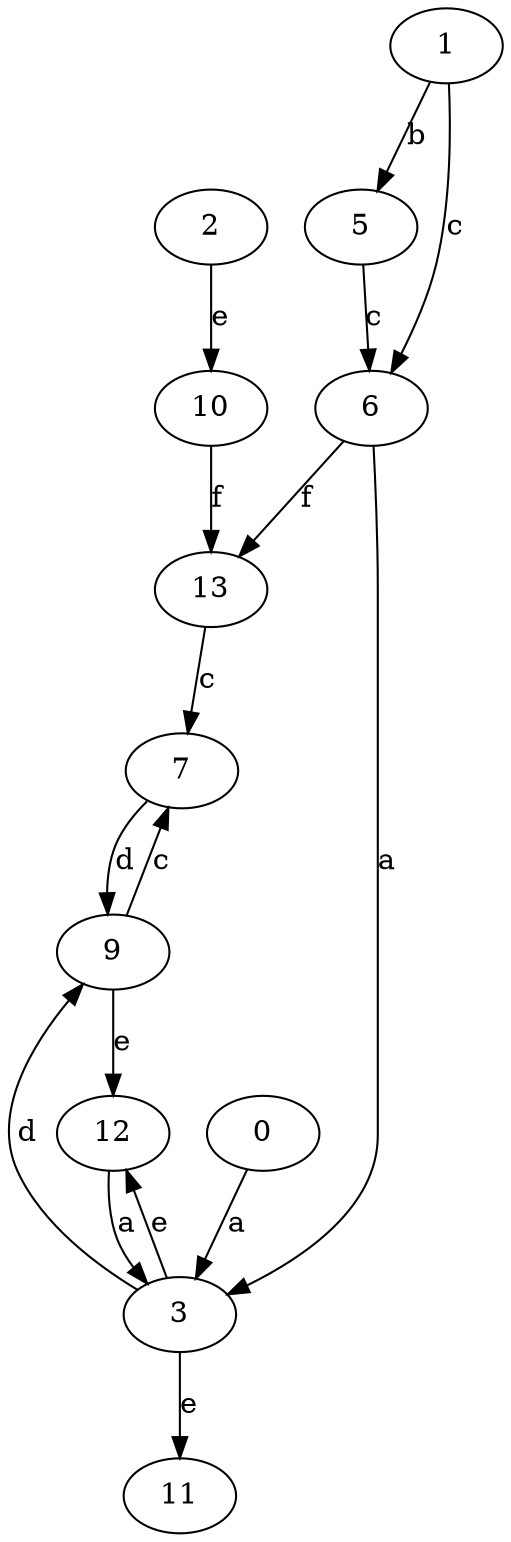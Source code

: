 strict digraph  {
2;
3;
5;
0;
6;
7;
1;
9;
10;
11;
12;
13;
2 -> 10  [label=e];
3 -> 9  [label=d];
3 -> 11  [label=e];
3 -> 12  [label=e];
5 -> 6  [label=c];
0 -> 3  [label=a];
6 -> 3  [label=a];
6 -> 13  [label=f];
7 -> 9  [label=d];
1 -> 5  [label=b];
1 -> 6  [label=c];
9 -> 7  [label=c];
9 -> 12  [label=e];
10 -> 13  [label=f];
12 -> 3  [label=a];
13 -> 7  [label=c];
}
